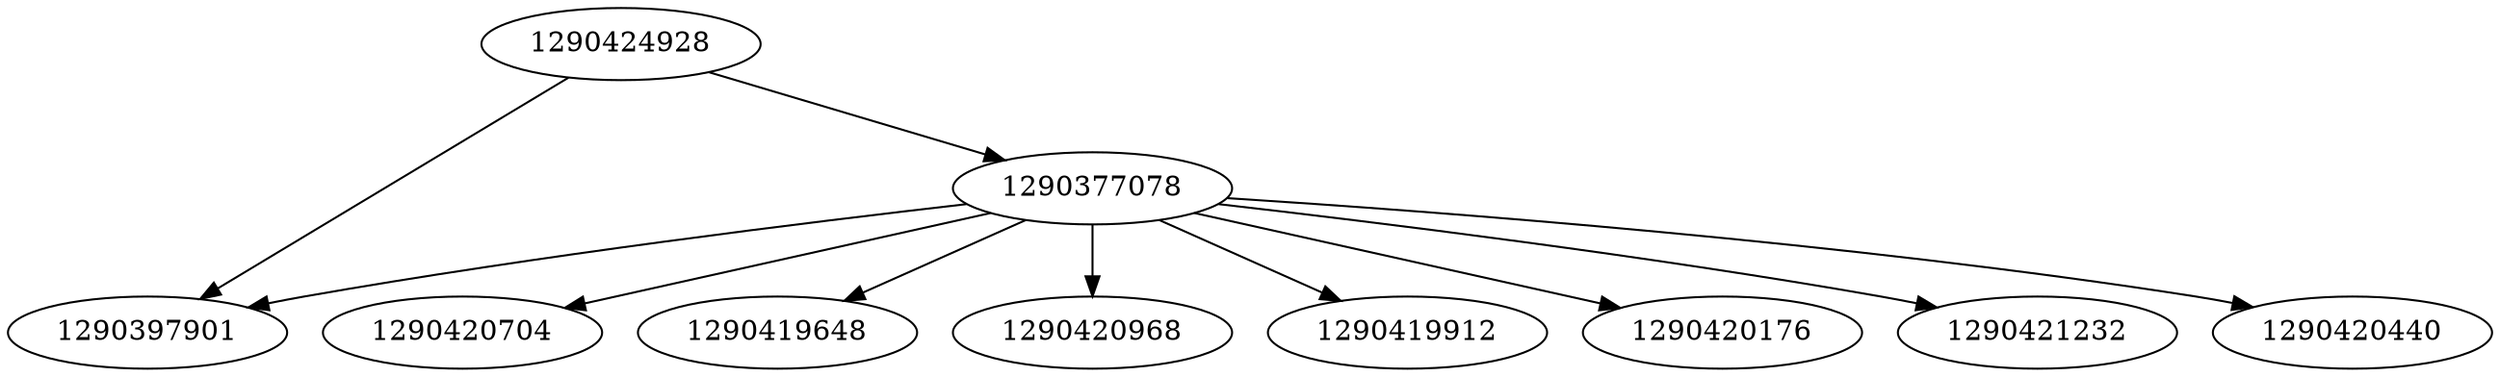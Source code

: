 strict digraph  {
1290424928;
1290420704;
1290419648;
1290420968;
1290419912;
1290397901;
1290420176;
1290421232;
1290377078;
1290420440;
1290424928 -> 1290397901;
1290424928 -> 1290377078;
1290377078 -> 1290397901;
1290377078 -> 1290419648;
1290377078 -> 1290419912;
1290377078 -> 1290420176;
1290377078 -> 1290420440;
1290377078 -> 1290420704;
1290377078 -> 1290420968;
1290377078 -> 1290421232;
}
